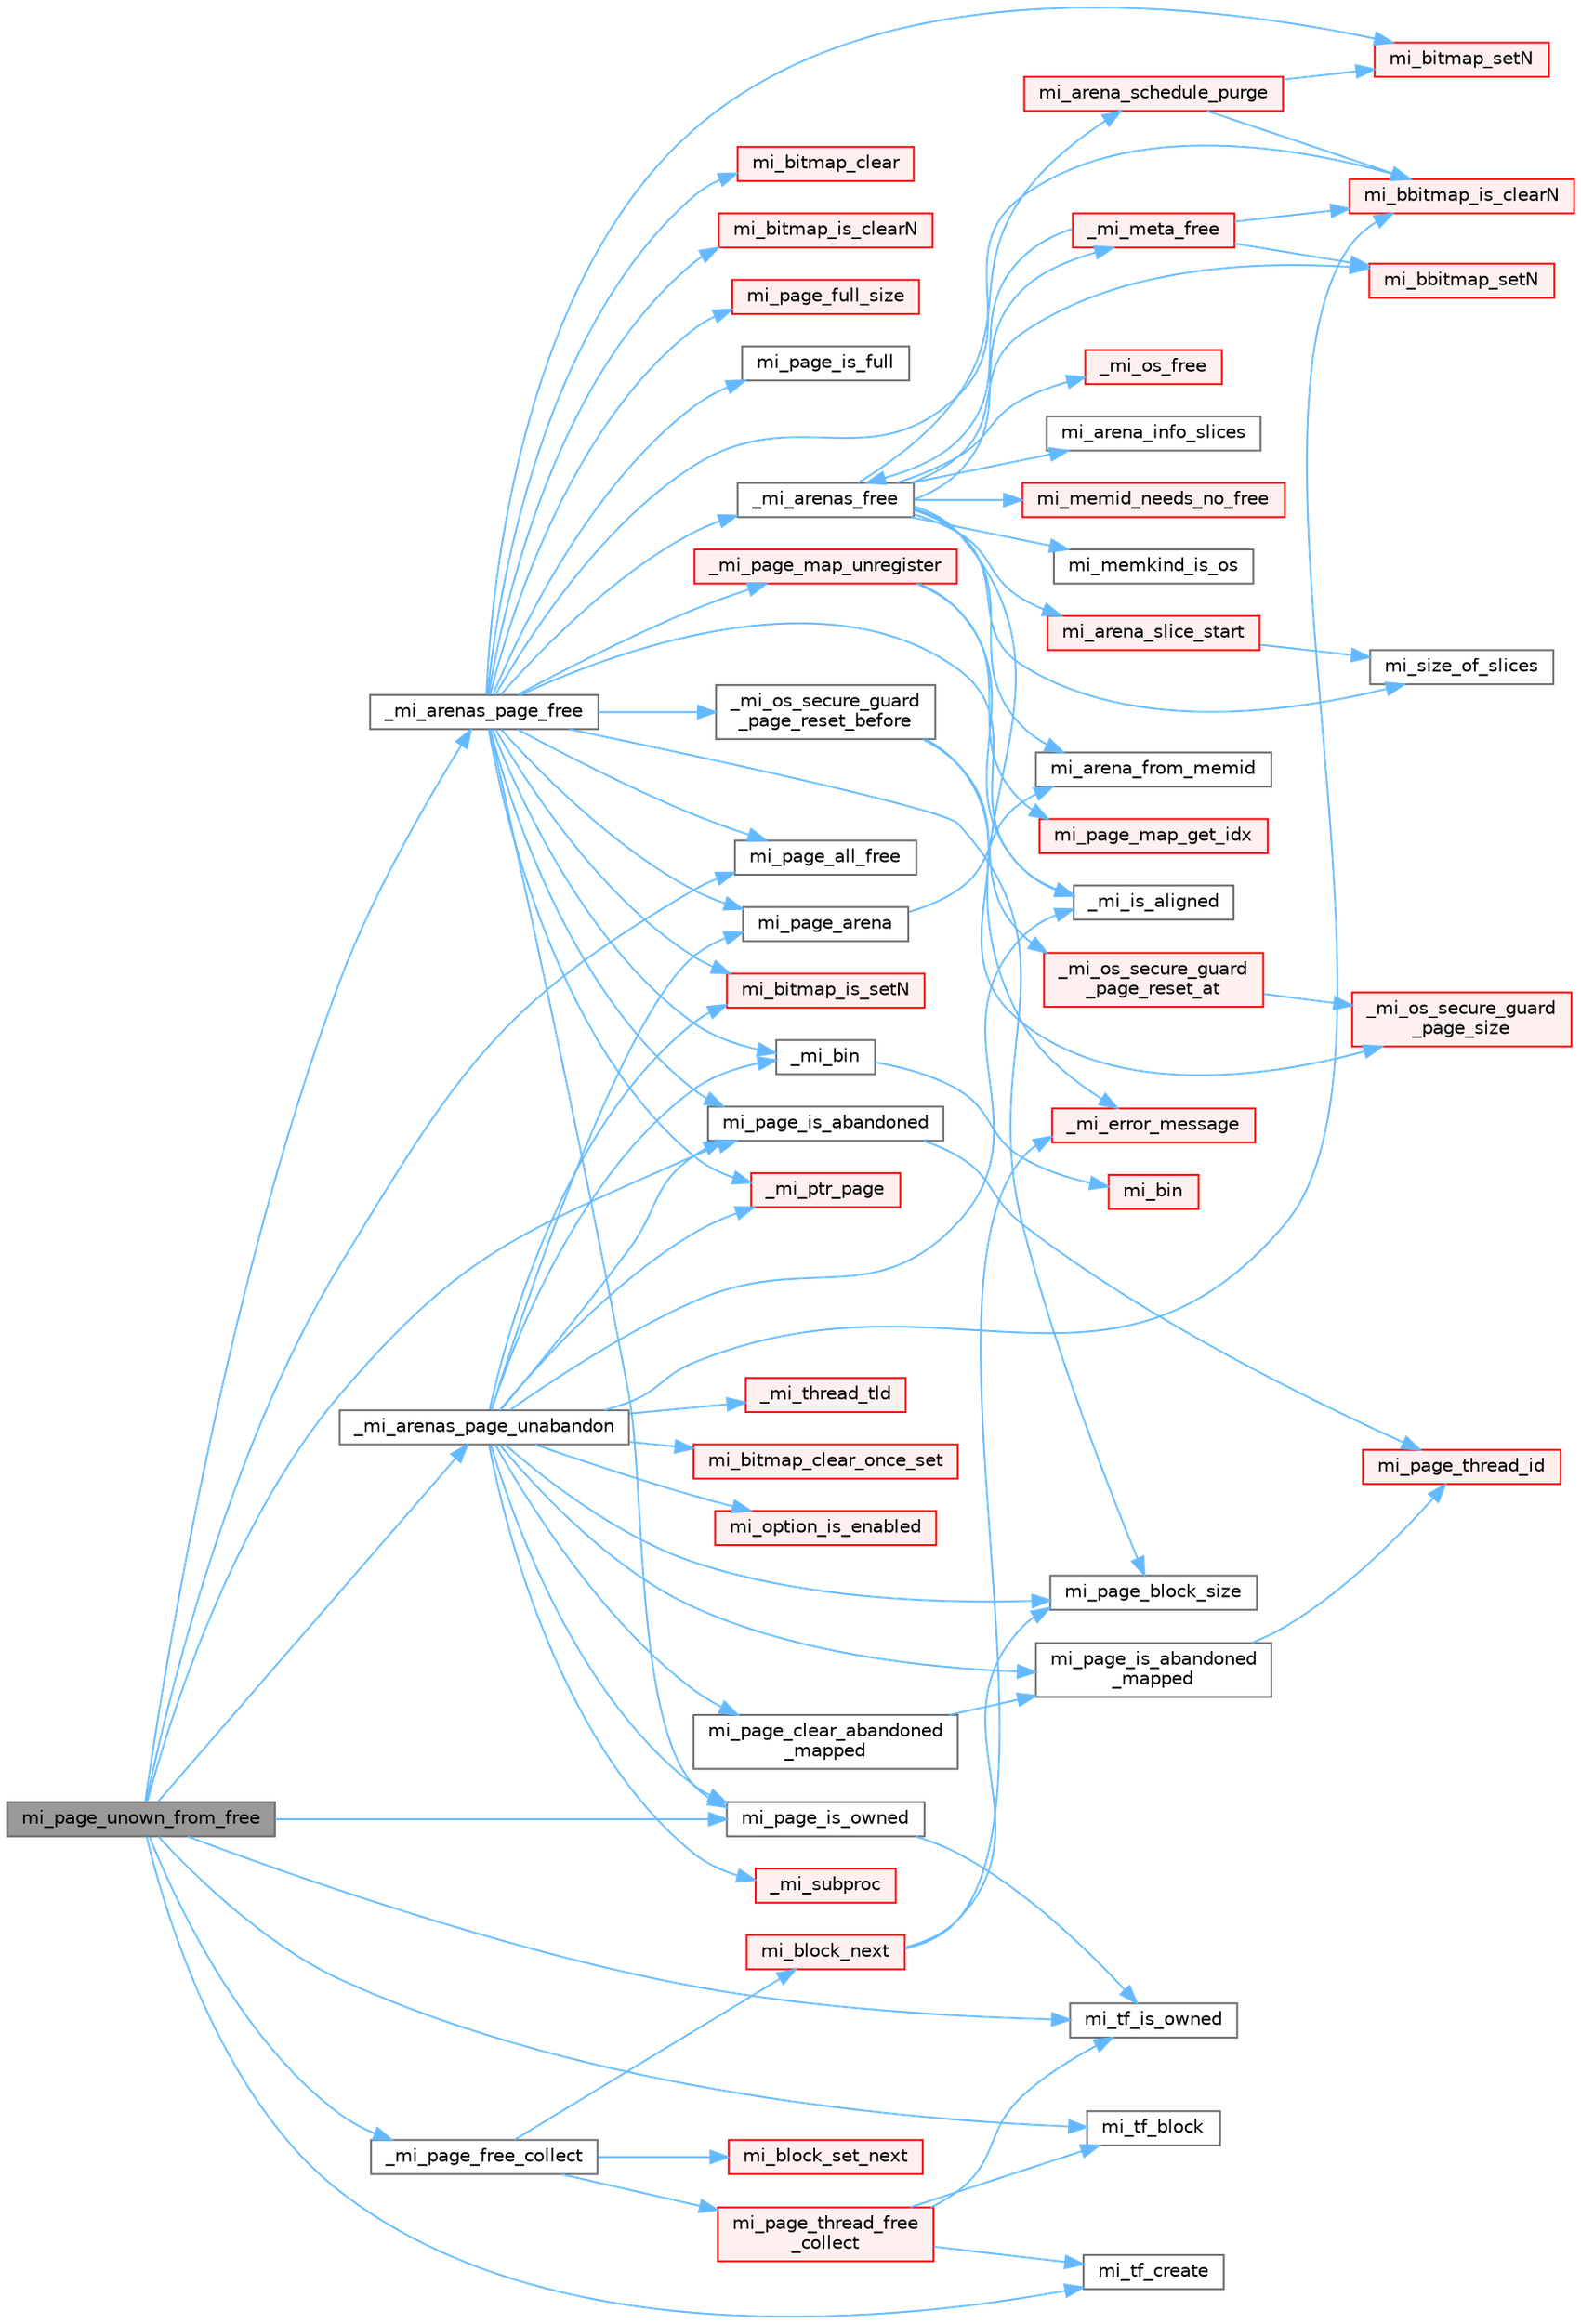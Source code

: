 digraph "mi_page_unown_from_free"
{
 // LATEX_PDF_SIZE
  bgcolor="transparent";
  edge [fontname=Helvetica,fontsize=10,labelfontname=Helvetica,labelfontsize=10];
  node [fontname=Helvetica,fontsize=10,shape=box,height=0.2,width=0.4];
  rankdir="LR";
  Node1 [id="Node000001",label="mi_page_unown_from_free",height=0.2,width=0.4,color="gray40", fillcolor="grey60", style="filled", fontcolor="black",tooltip=" "];
  Node1 -> Node2 [id="edge1_Node000001_Node000002",color="steelblue1",style="solid",tooltip=" "];
  Node2 [id="Node000002",label="_mi_arenas_page_free",height=0.2,width=0.4,color="grey40", fillcolor="white", style="filled",URL="$arena_8c.html#a5c704481ee56f6588f680987f4359d45",tooltip=" "];
  Node2 -> Node3 [id="edge2_Node000002_Node000003",color="steelblue1",style="solid",tooltip=" "];
  Node3 [id="Node000003",label="_mi_arenas_free",height=0.2,width=0.4,color="grey40", fillcolor="white", style="filled",URL="$arena_8c.html#af53fcdaf8975de25beee4cd536d92c30",tooltip=" "];
  Node3 -> Node4 [id="edge3_Node000003_Node000004",color="steelblue1",style="solid",tooltip=" "];
  Node4 [id="Node000004",label="_mi_error_message",height=0.2,width=0.4,color="red", fillcolor="#FFF0F0", style="filled",URL="$options_8c.html#a2bebc073bcaac71658e57bb260c2e426",tooltip=" "];
  Node3 -> Node41 [id="edge4_Node000003_Node000041",color="steelblue1",style="solid",tooltip=" "];
  Node41 [id="Node000041",label="_mi_meta_free",height=0.2,width=0.4,color="red", fillcolor="#FFF0F0", style="filled",URL="$arena-meta_8c.html#ab82e802fb1812b8ac1cce8b62b34cbe7",tooltip=" "];
  Node41 -> Node3 [id="edge5_Node000041_Node000003",color="steelblue1",style="solid",tooltip=" "];
  Node41 -> Node46 [id="edge6_Node000041_Node000046",color="steelblue1",style="solid",tooltip=" "];
  Node46 [id="Node000046",label="mi_bbitmap_is_clearN",height=0.2,width=0.4,color="red", fillcolor="#FFF0F0", style="filled",URL="$bitmap_8h.html#a5424318442a5d1f904eab0d157bc777e",tooltip=" "];
  Node41 -> Node61 [id="edge7_Node000041_Node000061",color="steelblue1",style="solid",tooltip=" "];
  Node61 [id="Node000061",label="mi_bbitmap_setN",height=0.2,width=0.4,color="red", fillcolor="#FFF0F0", style="filled",URL="$bitmap_8c.html#ad8105936ebee14e0c6cadb2e8c37b024",tooltip=" "];
  Node3 -> Node86 [id="edge8_Node000003_Node000086",color="steelblue1",style="solid",tooltip=" "];
  Node86 [id="Node000086",label="_mi_os_free",height=0.2,width=0.4,color="red", fillcolor="#FFF0F0", style="filled",URL="$os_8c.html#aef12a26764ff4aae64a1df9116452428",tooltip=" "];
  Node3 -> Node95 [id="edge9_Node000003_Node000095",color="steelblue1",style="solid",tooltip=" "];
  Node95 [id="Node000095",label="mi_arena_from_memid",height=0.2,width=0.4,color="grey40", fillcolor="white", style="filled",URL="$arena_8c.html#aaeefb8c6dfbc85b1597643b9876a9397",tooltip=" "];
  Node3 -> Node96 [id="edge10_Node000003_Node000096",color="steelblue1",style="solid",tooltip=" "];
  Node96 [id="Node000096",label="mi_arena_info_slices",height=0.2,width=0.4,color="grey40", fillcolor="white", style="filled",URL="$arena_8c.html#ad2a1e3eef51adb19c1bc74b28900a6e6",tooltip=" "];
  Node3 -> Node97 [id="edge11_Node000003_Node000097",color="steelblue1",style="solid",tooltip=" "];
  Node97 [id="Node000097",label="mi_arena_schedule_purge",height=0.2,width=0.4,color="red", fillcolor="#FFF0F0", style="filled",URL="$arena_8c.html#a8dc5c7dba33006692899ce1b367737a4",tooltip=" "];
  Node97 -> Node46 [id="edge12_Node000097_Node000046",color="steelblue1",style="solid",tooltip=" "];
  Node97 -> Node122 [id="edge13_Node000097_Node000122",color="steelblue1",style="solid",tooltip=" "];
  Node122 [id="Node000122",label="mi_bitmap_setN",height=0.2,width=0.4,color="red", fillcolor="#FFF0F0", style="filled",URL="$bitmap_8c.html#a8b50ea67e216213718b39a8bdc71c089",tooltip=" "];
  Node3 -> Node114 [id="edge14_Node000003_Node000114",color="steelblue1",style="solid",tooltip=" "];
  Node114 [id="Node000114",label="mi_arena_slice_start",height=0.2,width=0.4,color="red", fillcolor="#FFF0F0", style="filled",URL="$arena_8c.html#a0a2d2bb37e419baf7d346107e77c6e05",tooltip=" "];
  Node114 -> Node116 [id="edge15_Node000114_Node000116",color="steelblue1",style="solid",tooltip=" "];
  Node116 [id="Node000116",label="mi_size_of_slices",height=0.2,width=0.4,color="grey40", fillcolor="white", style="filled",URL="$_e_a_s_t_l_2packages_2mimalloc_2include_2mimalloc_2internal_8h.html#ae8e31ea92ee1ee2f1a93ea87d0184436",tooltip=" "];
  Node3 -> Node61 [id="edge16_Node000003_Node000061",color="steelblue1",style="solid",tooltip=" "];
  Node3 -> Node125 [id="edge17_Node000003_Node000125",color="steelblue1",style="solid",tooltip=" "];
  Node125 [id="Node000125",label="mi_memid_needs_no_free",height=0.2,width=0.4,color="red", fillcolor="#FFF0F0", style="filled",URL="$types_8h.html#a15f0edf992702ab13e8ec2bd51df4c31",tooltip=" "];
  Node3 -> Node90 [id="edge18_Node000003_Node000090",color="steelblue1",style="solid",tooltip=" "];
  Node90 [id="Node000090",label="mi_memkind_is_os",height=0.2,width=0.4,color="grey40", fillcolor="white", style="filled",URL="$types_8h.html#a7b53315c793e6a0934fb369cfb0dc388",tooltip=" "];
  Node3 -> Node116 [id="edge19_Node000003_Node000116",color="steelblue1",style="solid",tooltip=" "];
  Node2 -> Node127 [id="edge20_Node000002_Node000127",color="steelblue1",style="solid",tooltip=" "];
  Node127 [id="Node000127",label="_mi_bin",height=0.2,width=0.4,color="grey40", fillcolor="white", style="filled",URL="$page-queue_8c.html#a0d92abe27db4a21968468b2fe73473d6",tooltip=" "];
  Node127 -> Node128 [id="edge21_Node000127_Node000128",color="steelblue1",style="solid",tooltip=" "];
  Node128 [id="Node000128",label="mi_bin",height=0.2,width=0.4,color="red", fillcolor="#FFF0F0", style="filled",URL="$page-queue_8c.html#accb1e44eb166c3b6fa8f5567d0acf085",tooltip=" "];
  Node2 -> Node82 [id="edge22_Node000002_Node000082",color="steelblue1",style="solid",tooltip=" "];
  Node82 [id="Node000082",label="_mi_is_aligned",height=0.2,width=0.4,color="grey40", fillcolor="white", style="filled",URL="$_e_a_s_t_l_2packages_2mimalloc_2include_2mimalloc_2internal_8h.html#ad446ae4d82cbdbd78dfbe46fa2330555",tooltip=" "];
  Node2 -> Node133 [id="edge23_Node000002_Node000133",color="steelblue1",style="solid",tooltip=" "];
  Node133 [id="Node000133",label="_mi_os_secure_guard\l_page_reset_before",height=0.2,width=0.4,color="grey40", fillcolor="white", style="filled",URL="$os_8c.html#a38495bcffe21853c689afaf71f868e57",tooltip=" "];
  Node133 -> Node134 [id="edge24_Node000133_Node000134",color="steelblue1",style="solid",tooltip=" "];
  Node134 [id="Node000134",label="_mi_os_secure_guard\l_page_reset_at",height=0.2,width=0.4,color="red", fillcolor="#FFF0F0", style="filled",URL="$os_8c.html#a8523f19c27b397670402ec9135e14926",tooltip=" "];
  Node134 -> Node83 [id="edge25_Node000134_Node000083",color="steelblue1",style="solid",tooltip=" "];
  Node83 [id="Node000083",label="_mi_os_secure_guard\l_page_size",height=0.2,width=0.4,color="red", fillcolor="#FFF0F0", style="filled",URL="$os_8c.html#a2daf38bcf9e1a42db5038d237354fbe2",tooltip=" "];
  Node133 -> Node83 [id="edge26_Node000133_Node000083",color="steelblue1",style="solid",tooltip=" "];
  Node2 -> Node140 [id="edge27_Node000002_Node000140",color="steelblue1",style="solid",tooltip=" "];
  Node140 [id="Node000140",label="_mi_page_map_unregister",height=0.2,width=0.4,color="red", fillcolor="#FFF0F0", style="filled",URL="$page-map_8c.html#acaa462c1ea83f87793a85ca0046e6338",tooltip=" "];
  Node140 -> Node82 [id="edge28_Node000140_Node000082",color="steelblue1",style="solid",tooltip=" "];
  Node140 -> Node141 [id="edge29_Node000140_Node000141",color="steelblue1",style="solid",tooltip=" "];
  Node141 [id="Node000141",label="mi_page_map_get_idx",height=0.2,width=0.4,color="red", fillcolor="#FFF0F0", style="filled",URL="$page-map_8c.html#a57cb024dd351df5f91e5372156cd191e",tooltip=" "];
  Node2 -> Node178 [id="edge30_Node000002_Node000178",color="steelblue1",style="solid",tooltip=" "];
  Node178 [id="Node000178",label="_mi_ptr_page",height=0.2,width=0.4,color="red", fillcolor="#FFF0F0", style="filled",URL="$_e_a_s_t_l_2packages_2mimalloc_2include_2mimalloc_2internal_8h.html#acd84a462a2045538d19ecc56e6cc29f6",tooltip=" "];
  Node2 -> Node46 [id="edge31_Node000002_Node000046",color="steelblue1",style="solid",tooltip=" "];
  Node2 -> Node183 [id="edge32_Node000002_Node000183",color="steelblue1",style="solid",tooltip=" "];
  Node183 [id="Node000183",label="mi_bitmap_clear",height=0.2,width=0.4,color="red", fillcolor="#FFF0F0", style="filled",URL="$bitmap_8c.html#a8307caae564be5c0c96d17562ce1291b",tooltip=" "];
  Node2 -> Node184 [id="edge33_Node000002_Node000184",color="steelblue1",style="solid",tooltip=" "];
  Node184 [id="Node000184",label="mi_bitmap_is_clearN",height=0.2,width=0.4,color="red", fillcolor="#FFF0F0", style="filled",URL="$bitmap_8h.html#af936c34984e522b68823945d71373534",tooltip=" "];
  Node2 -> Node187 [id="edge34_Node000002_Node000187",color="steelblue1",style="solid",tooltip=" "];
  Node187 [id="Node000187",label="mi_bitmap_is_setN",height=0.2,width=0.4,color="red", fillcolor="#FFF0F0", style="filled",URL="$bitmap_8h.html#a1198ba479412d3f0fa55b87e40397dfa",tooltip=" "];
  Node2 -> Node122 [id="edge35_Node000002_Node000122",color="steelblue1",style="solid",tooltip=" "];
  Node2 -> Node188 [id="edge36_Node000002_Node000188",color="steelblue1",style="solid",tooltip=" "];
  Node188 [id="Node000188",label="mi_page_all_free",height=0.2,width=0.4,color="grey40", fillcolor="white", style="filled",URL="$_e_a_s_t_l_2packages_2mimalloc_2include_2mimalloc_2internal_8h.html#adfd6d23350810ca36986ffbc5459c93d",tooltip=" "];
  Node2 -> Node189 [id="edge37_Node000002_Node000189",color="steelblue1",style="solid",tooltip=" "];
  Node189 [id="Node000189",label="mi_page_arena",height=0.2,width=0.4,color="grey40", fillcolor="white", style="filled",URL="$arena_8c.html#a18190a2dcb35d47a19eb0cd06e7bf754",tooltip=" "];
  Node189 -> Node95 [id="edge38_Node000189_Node000095",color="steelblue1",style="solid",tooltip=" "];
  Node2 -> Node145 [id="edge39_Node000002_Node000145",color="steelblue1",style="solid",tooltip=" "];
  Node145 [id="Node000145",label="mi_page_block_size",height=0.2,width=0.4,color="grey40", fillcolor="white", style="filled",URL="$_e_a_s_t_l_2packages_2mimalloc_2include_2mimalloc_2internal_8h.html#a6134893990c1f09da2b40092ceecc780",tooltip=" "];
  Node2 -> Node190 [id="edge40_Node000002_Node000190",color="steelblue1",style="solid",tooltip=" "];
  Node190 [id="Node000190",label="mi_page_full_size",height=0.2,width=0.4,color="red", fillcolor="#FFF0F0", style="filled",URL="$arena_8c.html#a437113c20f8c9e520accac78b5104397",tooltip=" "];
  Node2 -> Node192 [id="edge41_Node000002_Node000192",color="steelblue1",style="solid",tooltip=" "];
  Node192 [id="Node000192",label="mi_page_is_abandoned",height=0.2,width=0.4,color="grey40", fillcolor="white", style="filled",URL="$_e_a_s_t_l_2packages_2mimalloc_2include_2mimalloc_2internal_8h.html#aa75f964d916bd58a37861b88491c51fb",tooltip=" "];
  Node192 -> Node193 [id="edge42_Node000192_Node000193",color="steelblue1",style="solid",tooltip=" "];
  Node193 [id="Node000193",label="mi_page_thread_id",height=0.2,width=0.4,color="red", fillcolor="#FFF0F0", style="filled",URL="$_e_a_s_t_l_2packages_2mimalloc_2include_2mimalloc_2internal_8h.html#a90afabd9cd5163cc55285f6f60107e4e",tooltip=" "];
  Node2 -> Node195 [id="edge43_Node000002_Node000195",color="steelblue1",style="solid",tooltip=" "];
  Node195 [id="Node000195",label="mi_page_is_full",height=0.2,width=0.4,color="grey40", fillcolor="white", style="filled",URL="$_e_a_s_t_l_2packages_2mimalloc_2include_2mimalloc_2internal_8h.html#a36f23c498e9d9d6eede31eb1738754ec",tooltip=" "];
  Node2 -> Node196 [id="edge44_Node000002_Node000196",color="steelblue1",style="solid",tooltip=" "];
  Node196 [id="Node000196",label="mi_page_is_owned",height=0.2,width=0.4,color="grey40", fillcolor="white", style="filled",URL="$_e_a_s_t_l_2packages_2mimalloc_2include_2mimalloc_2internal_8h.html#af56ec67c6f794de0f36d59a6390ab4c7",tooltip=" "];
  Node196 -> Node197 [id="edge45_Node000196_Node000197",color="steelblue1",style="solid",tooltip=" "];
  Node197 [id="Node000197",label="mi_tf_is_owned",height=0.2,width=0.4,color="grey40", fillcolor="white", style="filled",URL="$_e_a_s_t_l_2packages_2mimalloc_2include_2mimalloc_2internal_8h.html#aa501cc20d36064923e3d70c4a08879c4",tooltip=" "];
  Node1 -> Node198 [id="edge46_Node000001_Node000198",color="steelblue1",style="solid",tooltip=" "];
  Node198 [id="Node000198",label="_mi_arenas_page_unabandon",height=0.2,width=0.4,color="grey40", fillcolor="white", style="filled",URL="$arena_8c.html#a1ab01c89ec9262c1ac23776c0ab3843f",tooltip=" "];
  Node198 -> Node127 [id="edge47_Node000198_Node000127",color="steelblue1",style="solid",tooltip=" "];
  Node198 -> Node82 [id="edge48_Node000198_Node000082",color="steelblue1",style="solid",tooltip=" "];
  Node198 -> Node178 [id="edge49_Node000198_Node000178",color="steelblue1",style="solid",tooltip=" "];
  Node198 -> Node199 [id="edge50_Node000198_Node000199",color="steelblue1",style="solid",tooltip=" "];
  Node199 [id="Node000199",label="_mi_subproc",height=0.2,width=0.4,color="red", fillcolor="#FFF0F0", style="filled",URL="$_e_a_s_t_l_2packages_2mimalloc_2src_2init_8c.html#ad7ba0b811f08490a3e64e9a7b3a03486",tooltip=" "];
  Node198 -> Node225 [id="edge51_Node000198_Node000225",color="steelblue1",style="solid",tooltip=" "];
  Node225 [id="Node000225",label="_mi_thread_tld",height=0.2,width=0.4,color="red", fillcolor="#FFF0F0", style="filled",URL="$_e_a_s_t_l_2packages_2mimalloc_2src_2init_8c.html#a41f271719fb503f4c4a39313aed7bee3",tooltip=" "];
  Node198 -> Node46 [id="edge52_Node000198_Node000046",color="steelblue1",style="solid",tooltip=" "];
  Node198 -> Node226 [id="edge53_Node000198_Node000226",color="steelblue1",style="solid",tooltip=" "];
  Node226 [id="Node000226",label="mi_bitmap_clear_once_set",height=0.2,width=0.4,color="red", fillcolor="#FFF0F0", style="filled",URL="$bitmap_8c.html#a5d33d5a4632e5bea06e41cd8a8f1179d",tooltip=" "];
  Node198 -> Node187 [id="edge54_Node000198_Node000187",color="steelblue1",style="solid",tooltip=" "];
  Node198 -> Node6 [id="edge55_Node000198_Node000006",color="steelblue1",style="solid",tooltip=" "];
  Node6 [id="Node000006",label="mi_option_is_enabled",height=0.2,width=0.4,color="red", fillcolor="#FFF0F0", style="filled",URL="$group__options.html#ga459ad98f18b3fc9275474807fe0ca188",tooltip=" "];
  Node198 -> Node189 [id="edge56_Node000198_Node000189",color="steelblue1",style="solid",tooltip=" "];
  Node198 -> Node145 [id="edge57_Node000198_Node000145",color="steelblue1",style="solid",tooltip=" "];
  Node198 -> Node230 [id="edge58_Node000198_Node000230",color="steelblue1",style="solid",tooltip=" "];
  Node230 [id="Node000230",label="mi_page_clear_abandoned\l_mapped",height=0.2,width=0.4,color="grey40", fillcolor="white", style="filled",URL="$_e_a_s_t_l_2packages_2mimalloc_2include_2mimalloc_2internal_8h.html#af7356e4671275b405cd1c4e1df13bf50",tooltip=" "];
  Node230 -> Node231 [id="edge59_Node000230_Node000231",color="steelblue1",style="solid",tooltip=" "];
  Node231 [id="Node000231",label="mi_page_is_abandoned\l_mapped",height=0.2,width=0.4,color="grey40", fillcolor="white", style="filled",URL="$_e_a_s_t_l_2packages_2mimalloc_2include_2mimalloc_2internal_8h.html#a851bf4a755b0da36a7eb750bbd837551",tooltip=" "];
  Node231 -> Node193 [id="edge60_Node000231_Node000193",color="steelblue1",style="solid",tooltip=" "];
  Node198 -> Node192 [id="edge61_Node000198_Node000192",color="steelblue1",style="solid",tooltip=" "];
  Node198 -> Node231 [id="edge62_Node000198_Node000231",color="steelblue1",style="solid",tooltip=" "];
  Node198 -> Node196 [id="edge63_Node000198_Node000196",color="steelblue1",style="solid",tooltip=" "];
  Node1 -> Node232 [id="edge64_Node000001_Node000232",color="steelblue1",style="solid",tooltip=" "];
  Node232 [id="Node000232",label="_mi_page_free_collect",height=0.2,width=0.4,color="grey40", fillcolor="white", style="filled",URL="$page_8c.html#ae2b78e1e45e4ac3db8102e9d333d2972",tooltip=" "];
  Node232 -> Node233 [id="edge65_Node000232_Node000233",color="steelblue1",style="solid",tooltip=" "];
  Node233 [id="Node000233",label="mi_block_next",height=0.2,width=0.4,color="red", fillcolor="#FFF0F0", style="filled",URL="$_e_a_s_t_l_2packages_2mimalloc_2include_2mimalloc_2internal_8h.html#aaa5daf3a8b3db89666b6861cbb1e2f96",tooltip=" "];
  Node233 -> Node4 [id="edge66_Node000233_Node000004",color="steelblue1",style="solid",tooltip=" "];
  Node233 -> Node145 [id="edge67_Node000233_Node000145",color="steelblue1",style="solid",tooltip=" "];
  Node232 -> Node239 [id="edge68_Node000232_Node000239",color="steelblue1",style="solid",tooltip=" "];
  Node239 [id="Node000239",label="mi_block_set_next",height=0.2,width=0.4,color="red", fillcolor="#FFF0F0", style="filled",URL="$_e_a_s_t_l_2packages_2mimalloc_2include_2mimalloc_2internal_8h.html#ac7b440a922454c163ed1139aac9b946d",tooltip=" "];
  Node232 -> Node243 [id="edge69_Node000232_Node000243",color="steelblue1",style="solid",tooltip=" "];
  Node243 [id="Node000243",label="mi_page_thread_free\l_collect",height=0.2,width=0.4,color="red", fillcolor="#FFF0F0", style="filled",URL="$page_8c.html#a295cb69a2c761ab5f15f2defe7fb31fe",tooltip=" "];
  Node243 -> Node245 [id="edge70_Node000243_Node000245",color="steelblue1",style="solid",tooltip=" "];
  Node245 [id="Node000245",label="mi_tf_block",height=0.2,width=0.4,color="grey40", fillcolor="white", style="filled",URL="$_e_a_s_t_l_2packages_2mimalloc_2include_2mimalloc_2internal_8h.html#a68f9b45db9fe19930366d0e473bdf791",tooltip=" "];
  Node243 -> Node246 [id="edge71_Node000243_Node000246",color="steelblue1",style="solid",tooltip=" "];
  Node246 [id="Node000246",label="mi_tf_create",height=0.2,width=0.4,color="grey40", fillcolor="white", style="filled",URL="$_e_a_s_t_l_2packages_2mimalloc_2include_2mimalloc_2internal_8h.html#ae5ecd5e45278bd147fbe6720cba0f323",tooltip=" "];
  Node243 -> Node197 [id="edge72_Node000243_Node000197",color="steelblue1",style="solid",tooltip=" "];
  Node1 -> Node188 [id="edge73_Node000001_Node000188",color="steelblue1",style="solid",tooltip=" "];
  Node1 -> Node192 [id="edge74_Node000001_Node000192",color="steelblue1",style="solid",tooltip=" "];
  Node1 -> Node196 [id="edge75_Node000001_Node000196",color="steelblue1",style="solid",tooltip=" "];
  Node1 -> Node245 [id="edge76_Node000001_Node000245",color="steelblue1",style="solid",tooltip=" "];
  Node1 -> Node246 [id="edge77_Node000001_Node000246",color="steelblue1",style="solid",tooltip=" "];
  Node1 -> Node197 [id="edge78_Node000001_Node000197",color="steelblue1",style="solid",tooltip=" "];
}
